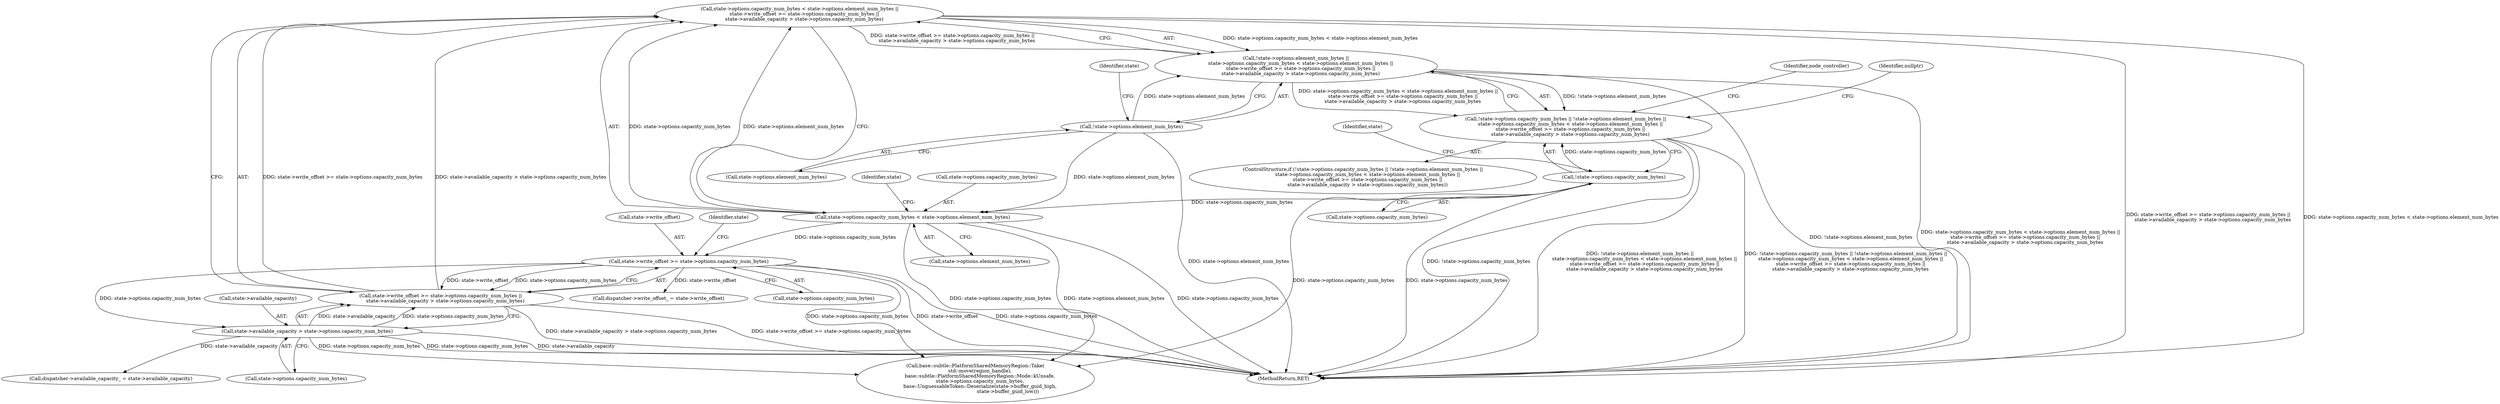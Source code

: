 digraph "0_Chrome_66e24a8793615bd9d5c238b1745b093090e1f72d_0@API" {
"1000145" [label="(Call,state->options.capacity_num_bytes < state->options.element_num_bytes ||\n      state->write_offset >= state->options.capacity_num_bytes ||\n      state->available_capacity > state->options.capacity_num_bytes)"];
"1000146" [label="(Call,state->options.capacity_num_bytes < state->options.element_num_bytes)"];
"1000132" [label="(Call,!state->options.capacity_num_bytes)"];
"1000139" [label="(Call,!state->options.element_num_bytes)"];
"1000157" [label="(Call,state->write_offset >= state->options.capacity_num_bytes ||\n      state->available_capacity > state->options.capacity_num_bytes)"];
"1000158" [label="(Call,state->write_offset >= state->options.capacity_num_bytes)"];
"1000167" [label="(Call,state->available_capacity > state->options.capacity_num_bytes)"];
"1000138" [label="(Call,!state->options.element_num_bytes ||\n      state->options.capacity_num_bytes < state->options.element_num_bytes ||\n      state->write_offset >= state->options.capacity_num_bytes ||\n      state->available_capacity > state->options.capacity_num_bytes)"];
"1000131" [label="(Call,!state->options.capacity_num_bytes || !state->options.element_num_bytes ||\n      state->options.capacity_num_bytes < state->options.element_num_bytes ||\n      state->write_offset >= state->options.capacity_num_bytes ||\n      state->available_capacity > state->options.capacity_num_bytes)"];
"1000142" [label="(Identifier,state)"];
"1000253" [label="(Call,dispatcher->available_capacity_ = state->available_capacity)"];
"1000149" [label="(Identifier,state)"];
"1000139" [label="(Call,!state->options.element_num_bytes)"];
"1000130" [label="(ControlStructure,if (!state->options.capacity_num_bytes || !state->options.element_num_bytes ||\n      state->options.capacity_num_bytes < state->options.element_num_bytes ||\n      state->write_offset >= state->options.capacity_num_bytes ||\n      state->available_capacity > state->options.capacity_num_bytes))"];
"1000246" [label="(Call,dispatcher->write_offset_ = state->write_offset)"];
"1000158" [label="(Call,state->write_offset >= state->options.capacity_num_bytes)"];
"1000207" [label="(Call,base::subtle::PlatformSharedMemoryRegion::Take(\n      std::move(region_handle),\n      base::subtle::PlatformSharedMemoryRegion::Mode::kUnsafe,\n      state->options.capacity_num_bytes,\n      base::UnguessableToken::Deserialize(state->buffer_guid_high,\n                                          state->buffer_guid_low)))"];
"1000169" [label="(Identifier,state)"];
"1000160" [label="(Identifier,state)"];
"1000159" [label="(Call,state->write_offset)"];
"1000162" [label="(Call,state->options.capacity_num_bytes)"];
"1000132" [label="(Call,!state->options.capacity_num_bytes)"];
"1000288" [label="(MethodReturn,RET)"];
"1000167" [label="(Call,state->available_capacity > state->options.capacity_num_bytes)"];
"1000157" [label="(Call,state->write_offset >= state->options.capacity_num_bytes ||\n      state->available_capacity > state->options.capacity_num_bytes)"];
"1000171" [label="(Call,state->options.capacity_num_bytes)"];
"1000147" [label="(Call,state->options.capacity_num_bytes)"];
"1000168" [label="(Call,state->available_capacity)"];
"1000181" [label="(Identifier,node_controller)"];
"1000133" [label="(Call,state->options.capacity_num_bytes)"];
"1000152" [label="(Call,state->options.element_num_bytes)"];
"1000178" [label="(Identifier,nullptr)"];
"1000138" [label="(Call,!state->options.element_num_bytes ||\n      state->options.capacity_num_bytes < state->options.element_num_bytes ||\n      state->write_offset >= state->options.capacity_num_bytes ||\n      state->available_capacity > state->options.capacity_num_bytes)"];
"1000131" [label="(Call,!state->options.capacity_num_bytes || !state->options.element_num_bytes ||\n      state->options.capacity_num_bytes < state->options.element_num_bytes ||\n      state->write_offset >= state->options.capacity_num_bytes ||\n      state->available_capacity > state->options.capacity_num_bytes)"];
"1000146" [label="(Call,state->options.capacity_num_bytes < state->options.element_num_bytes)"];
"1000140" [label="(Call,state->options.element_num_bytes)"];
"1000145" [label="(Call,state->options.capacity_num_bytes < state->options.element_num_bytes ||\n      state->write_offset >= state->options.capacity_num_bytes ||\n      state->available_capacity > state->options.capacity_num_bytes)"];
"1000145" -> "1000138"  [label="AST: "];
"1000145" -> "1000146"  [label="CFG: "];
"1000145" -> "1000157"  [label="CFG: "];
"1000146" -> "1000145"  [label="AST: "];
"1000157" -> "1000145"  [label="AST: "];
"1000138" -> "1000145"  [label="CFG: "];
"1000145" -> "1000288"  [label="DDG: state->write_offset >= state->options.capacity_num_bytes ||\n      state->available_capacity > state->options.capacity_num_bytes"];
"1000145" -> "1000288"  [label="DDG: state->options.capacity_num_bytes < state->options.element_num_bytes"];
"1000145" -> "1000138"  [label="DDG: state->options.capacity_num_bytes < state->options.element_num_bytes"];
"1000145" -> "1000138"  [label="DDG: state->write_offset >= state->options.capacity_num_bytes ||\n      state->available_capacity > state->options.capacity_num_bytes"];
"1000146" -> "1000145"  [label="DDG: state->options.capacity_num_bytes"];
"1000146" -> "1000145"  [label="DDG: state->options.element_num_bytes"];
"1000157" -> "1000145"  [label="DDG: state->write_offset >= state->options.capacity_num_bytes"];
"1000157" -> "1000145"  [label="DDG: state->available_capacity > state->options.capacity_num_bytes"];
"1000146" -> "1000152"  [label="CFG: "];
"1000147" -> "1000146"  [label="AST: "];
"1000152" -> "1000146"  [label="AST: "];
"1000160" -> "1000146"  [label="CFG: "];
"1000146" -> "1000288"  [label="DDG: state->options.element_num_bytes"];
"1000146" -> "1000288"  [label="DDG: state->options.capacity_num_bytes"];
"1000132" -> "1000146"  [label="DDG: state->options.capacity_num_bytes"];
"1000139" -> "1000146"  [label="DDG: state->options.element_num_bytes"];
"1000146" -> "1000158"  [label="DDG: state->options.capacity_num_bytes"];
"1000146" -> "1000207"  [label="DDG: state->options.capacity_num_bytes"];
"1000132" -> "1000131"  [label="AST: "];
"1000132" -> "1000133"  [label="CFG: "];
"1000133" -> "1000132"  [label="AST: "];
"1000142" -> "1000132"  [label="CFG: "];
"1000131" -> "1000132"  [label="CFG: "];
"1000132" -> "1000288"  [label="DDG: state->options.capacity_num_bytes"];
"1000132" -> "1000131"  [label="DDG: state->options.capacity_num_bytes"];
"1000132" -> "1000207"  [label="DDG: state->options.capacity_num_bytes"];
"1000139" -> "1000138"  [label="AST: "];
"1000139" -> "1000140"  [label="CFG: "];
"1000140" -> "1000139"  [label="AST: "];
"1000149" -> "1000139"  [label="CFG: "];
"1000138" -> "1000139"  [label="CFG: "];
"1000139" -> "1000288"  [label="DDG: state->options.element_num_bytes"];
"1000139" -> "1000138"  [label="DDG: state->options.element_num_bytes"];
"1000157" -> "1000158"  [label="CFG: "];
"1000157" -> "1000167"  [label="CFG: "];
"1000158" -> "1000157"  [label="AST: "];
"1000167" -> "1000157"  [label="AST: "];
"1000157" -> "1000288"  [label="DDG: state->available_capacity > state->options.capacity_num_bytes"];
"1000157" -> "1000288"  [label="DDG: state->write_offset >= state->options.capacity_num_bytes"];
"1000158" -> "1000157"  [label="DDG: state->write_offset"];
"1000158" -> "1000157"  [label="DDG: state->options.capacity_num_bytes"];
"1000167" -> "1000157"  [label="DDG: state->available_capacity"];
"1000167" -> "1000157"  [label="DDG: state->options.capacity_num_bytes"];
"1000158" -> "1000162"  [label="CFG: "];
"1000159" -> "1000158"  [label="AST: "];
"1000162" -> "1000158"  [label="AST: "];
"1000169" -> "1000158"  [label="CFG: "];
"1000158" -> "1000288"  [label="DDG: state->write_offset"];
"1000158" -> "1000288"  [label="DDG: state->options.capacity_num_bytes"];
"1000158" -> "1000167"  [label="DDG: state->options.capacity_num_bytes"];
"1000158" -> "1000207"  [label="DDG: state->options.capacity_num_bytes"];
"1000158" -> "1000246"  [label="DDG: state->write_offset"];
"1000167" -> "1000171"  [label="CFG: "];
"1000168" -> "1000167"  [label="AST: "];
"1000171" -> "1000167"  [label="AST: "];
"1000167" -> "1000288"  [label="DDG: state->available_capacity"];
"1000167" -> "1000288"  [label="DDG: state->options.capacity_num_bytes"];
"1000167" -> "1000207"  [label="DDG: state->options.capacity_num_bytes"];
"1000167" -> "1000253"  [label="DDG: state->available_capacity"];
"1000138" -> "1000131"  [label="AST: "];
"1000131" -> "1000138"  [label="CFG: "];
"1000138" -> "1000288"  [label="DDG: !state->options.element_num_bytes"];
"1000138" -> "1000288"  [label="DDG: state->options.capacity_num_bytes < state->options.element_num_bytes ||\n      state->write_offset >= state->options.capacity_num_bytes ||\n      state->available_capacity > state->options.capacity_num_bytes"];
"1000138" -> "1000131"  [label="DDG: !state->options.element_num_bytes"];
"1000138" -> "1000131"  [label="DDG: state->options.capacity_num_bytes < state->options.element_num_bytes ||\n      state->write_offset >= state->options.capacity_num_bytes ||\n      state->available_capacity > state->options.capacity_num_bytes"];
"1000131" -> "1000130"  [label="AST: "];
"1000178" -> "1000131"  [label="CFG: "];
"1000181" -> "1000131"  [label="CFG: "];
"1000131" -> "1000288"  [label="DDG: !state->options.capacity_num_bytes"];
"1000131" -> "1000288"  [label="DDG: !state->options.element_num_bytes ||\n      state->options.capacity_num_bytes < state->options.element_num_bytes ||\n      state->write_offset >= state->options.capacity_num_bytes ||\n      state->available_capacity > state->options.capacity_num_bytes"];
"1000131" -> "1000288"  [label="DDG: !state->options.capacity_num_bytes || !state->options.element_num_bytes ||\n      state->options.capacity_num_bytes < state->options.element_num_bytes ||\n      state->write_offset >= state->options.capacity_num_bytes ||\n      state->available_capacity > state->options.capacity_num_bytes"];
}
